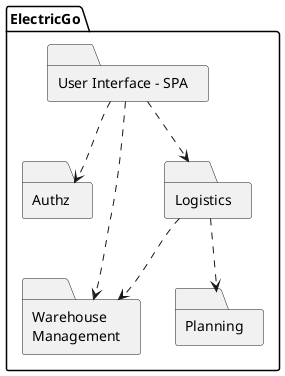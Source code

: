 @startuml

package "ElectricGo" {

	folder "User Interface - SPA" as U
	folder "Authz" as A
	folder "Warehouse\nManagement" as W
	folder "Logistics" as L
	folder "Planning" as P

	U ..> A
	U ..> W
	U ..> L
	L ..> P
	L ..> W

}

@enduml
